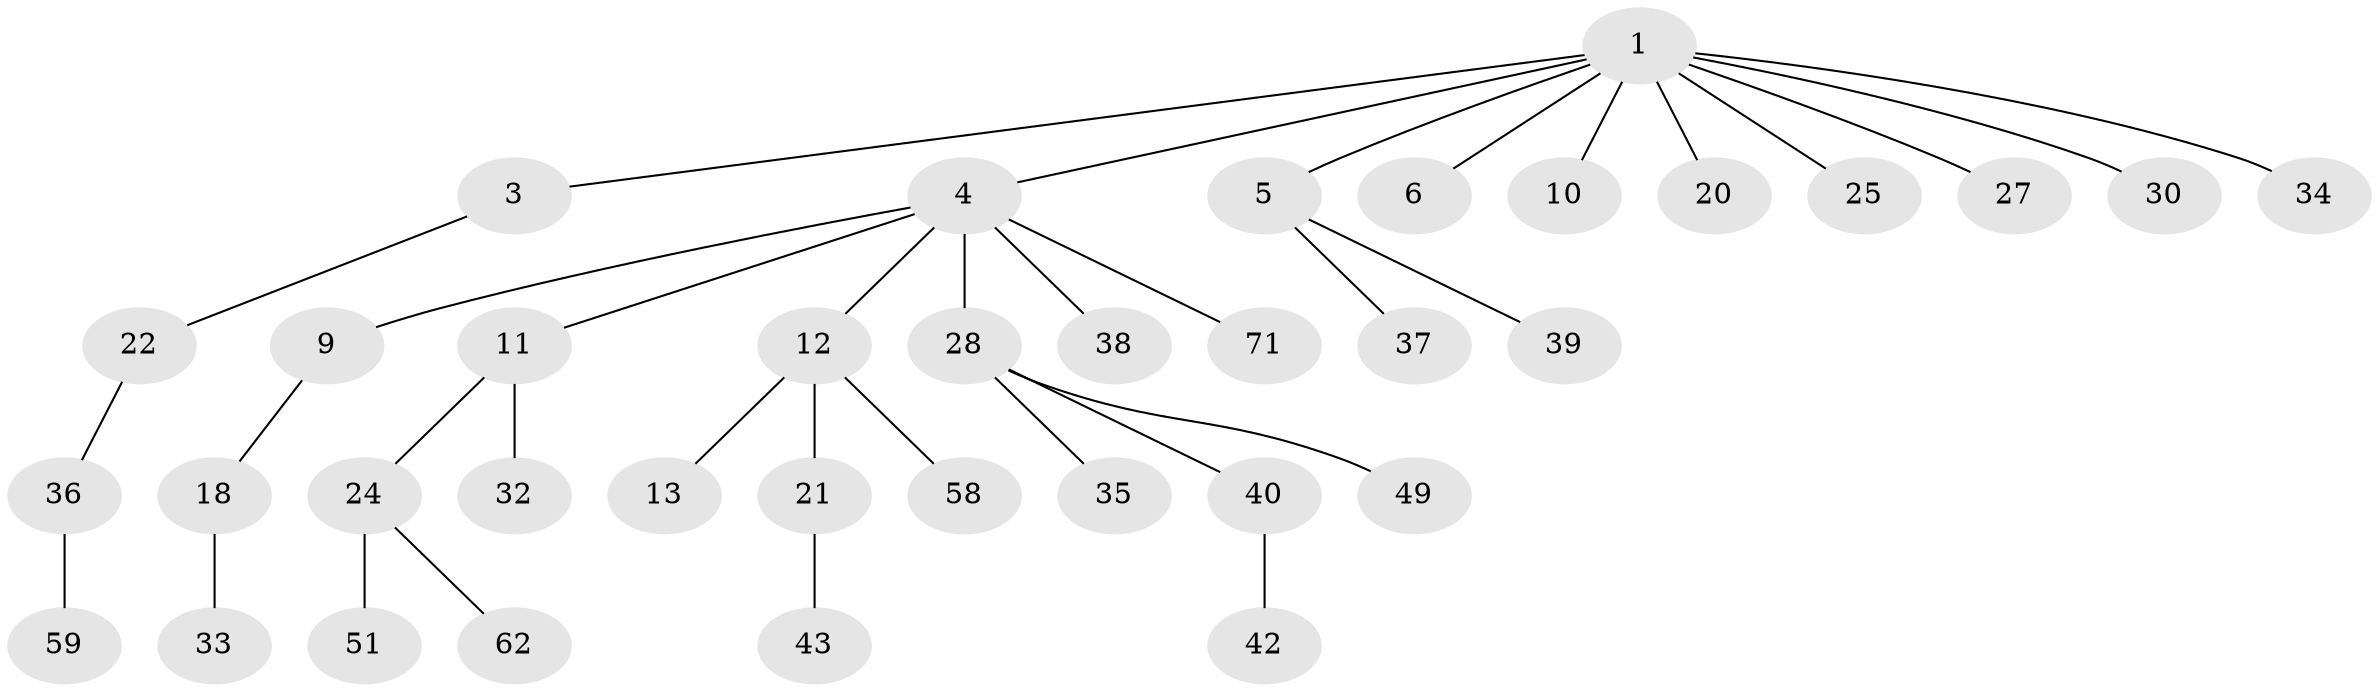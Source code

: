 // original degree distribution, {3: 0.1780821917808219, 9: 0.0136986301369863, 2: 0.2602739726027397, 5: 0.0410958904109589, 1: 0.4794520547945205, 4: 0.0273972602739726}
// Generated by graph-tools (version 1.1) at 2025/15/03/09/25 04:15:25]
// undirected, 36 vertices, 35 edges
graph export_dot {
graph [start="1"]
  node [color=gray90,style=filled];
  1 [super="+2"];
  3;
  4 [super="+7"];
  5 [super="+29"];
  6;
  9 [super="+17+41"];
  10 [super="+15+45"];
  11 [super="+46+14"];
  12 [super="+55+23"];
  13 [super="+44+16"];
  18 [super="+19"];
  20;
  21;
  22;
  24;
  25;
  27;
  28 [super="+31"];
  30;
  32 [super="+60"];
  33;
  34 [super="+69"];
  35 [super="+67"];
  36;
  37 [super="+65"];
  38 [super="+64+57"];
  39 [super="+54+63"];
  40;
  42;
  43 [super="+73+70"];
  49;
  51 [super="+53"];
  58;
  59;
  62;
  71;
  1 -- 20;
  1 -- 27;
  1 -- 34;
  1 -- 3;
  1 -- 4;
  1 -- 5;
  1 -- 6;
  1 -- 10;
  1 -- 25;
  1 -- 30;
  3 -- 22;
  4 -- 9;
  4 -- 12;
  4 -- 28;
  4 -- 11;
  4 -- 38;
  4 -- 71;
  5 -- 39;
  5 -- 37;
  9 -- 18;
  11 -- 24;
  11 -- 32;
  12 -- 13;
  12 -- 21;
  12 -- 58;
  18 -- 33;
  21 -- 43;
  22 -- 36;
  24 -- 51;
  24 -- 62;
  28 -- 35;
  28 -- 49;
  28 -- 40;
  36 -- 59;
  40 -- 42;
}
